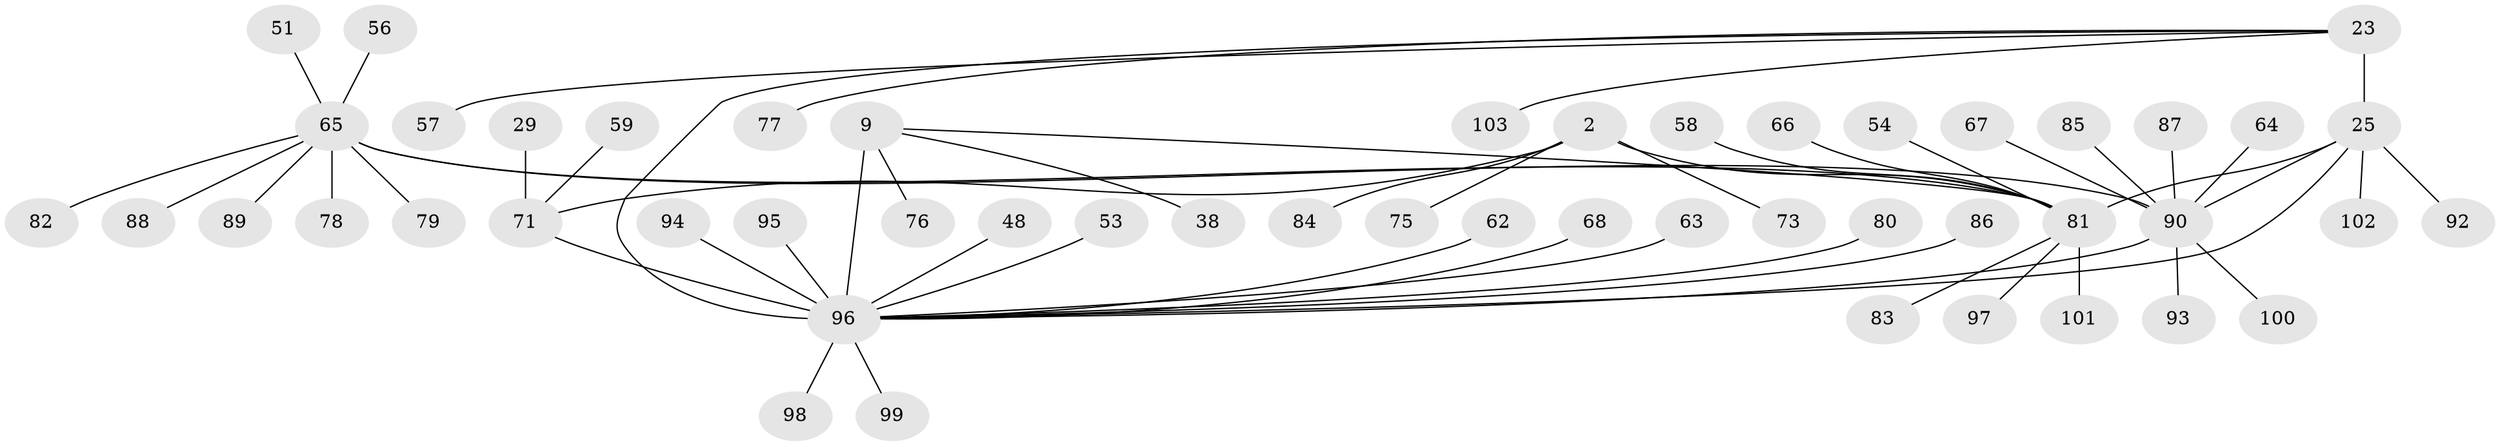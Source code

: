 // original degree distribution, {5: 0.02912621359223301, 7: 0.04854368932038835, 10: 0.04854368932038835, 8: 0.038834951456310676, 6: 0.04854368932038835, 9: 0.019417475728155338, 11: 0.009708737864077669, 1: 0.6019417475728155, 2: 0.13592233009708737, 3: 0.009708737864077669, 4: 0.009708737864077669}
// Generated by graph-tools (version 1.1) at 2025/54/03/09/25 04:54:45]
// undirected, 51 vertices, 55 edges
graph export_dot {
graph [start="1"]
  node [color=gray90,style=filled];
  2 [super="+1"];
  9 [super="+7"];
  23 [super="+21"];
  25 [super="+24"];
  29;
  38;
  48;
  51;
  53;
  54;
  56;
  57;
  58;
  59;
  62;
  63;
  64;
  65 [super="+19"];
  66;
  67;
  68;
  71 [super="+14"];
  73;
  75 [super="+43"];
  76;
  77;
  78;
  79;
  80;
  81 [super="+5+26+31+32+34+35+37+40+41"];
  82 [super="+61+69+70"];
  83;
  84;
  85 [super="+49"];
  86;
  87;
  88 [super="+39"];
  89;
  90 [super="+20+33"];
  92;
  93;
  94 [super="+28"];
  95 [super="+52"];
  96 [super="+72+46"];
  97;
  98 [super="+74"];
  99;
  100;
  101;
  102 [super="+50"];
  103 [super="+91"];
  2 -- 73;
  2 -- 84;
  2 -- 75;
  2 -- 81 [weight=6];
  2 -- 71;
  9 -- 76;
  9 -- 38;
  9 -- 81;
  9 -- 96 [weight=7];
  23 -- 25 [weight=6];
  23 -- 57;
  23 -- 77;
  23 -- 103;
  23 -- 96;
  25 -- 81 [weight=2];
  25 -- 92;
  25 -- 102;
  25 -- 90;
  25 -- 96 [weight=3];
  29 -- 71;
  48 -- 96;
  51 -- 65;
  53 -- 96;
  54 -- 81;
  56 -- 65;
  58 -- 81;
  59 -- 71;
  62 -- 96;
  63 -- 96;
  64 -- 90;
  65 -- 78;
  65 -- 79;
  65 -- 81;
  65 -- 82;
  65 -- 89;
  65 -- 90 [weight=6];
  65 -- 88;
  66 -- 81;
  67 -- 90;
  68 -- 96;
  71 -- 96 [weight=7];
  80 -- 96;
  81 -- 83;
  81 -- 97;
  81 -- 101;
  85 -- 90;
  86 -- 96;
  87 -- 90;
  90 -- 100;
  90 -- 93;
  90 -- 96 [weight=3];
  94 -- 96;
  95 -- 96;
  96 -- 99;
  96 -- 98;
}

